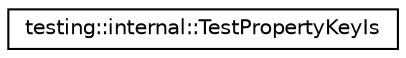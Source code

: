 digraph G
{
  edge [fontname="Helvetica",fontsize="10",labelfontname="Helvetica",labelfontsize="10"];
  node [fontname="Helvetica",fontsize="10",shape=record];
  rankdir="LR";
  Node1 [label="testing::internal::TestPropertyKeyIs",height=0.2,width=0.4,color="black", fillcolor="white", style="filled",URL="$classtesting_1_1internal_1_1TestPropertyKeyIs.html"];
}
